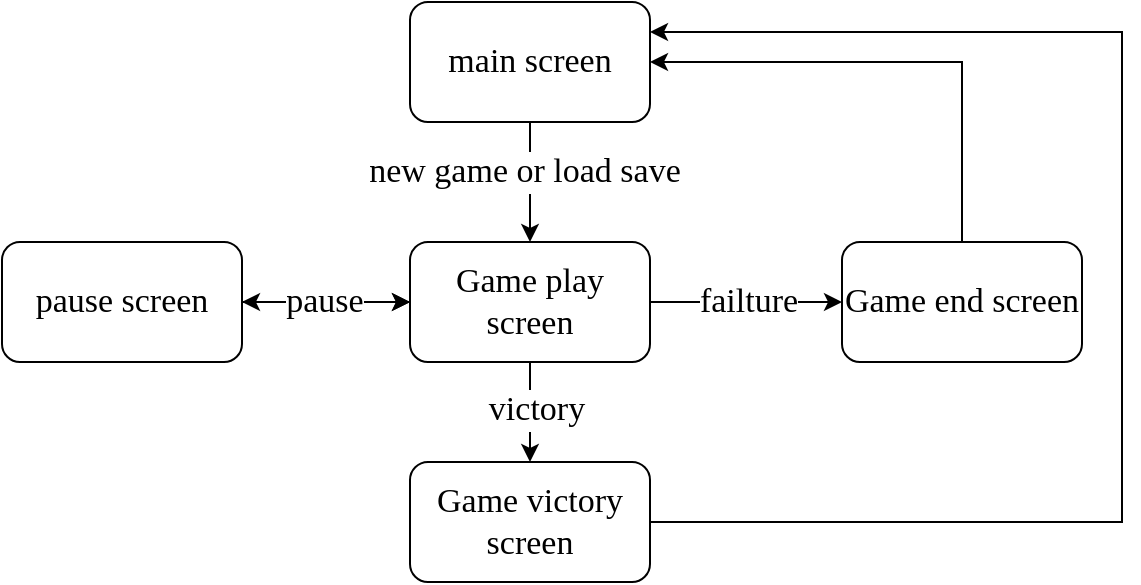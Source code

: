 <mxfile version="22.1.16" type="device">
  <diagram name="第 1 页" id="BisgwHGx5lDDIdVL5ZGD">
    <mxGraphModel dx="1102" dy="810" grid="1" gridSize="10" guides="1" tooltips="1" connect="1" arrows="1" fold="1" page="1" pageScale="1" pageWidth="827" pageHeight="1169" math="0" shadow="0">
      <root>
        <mxCell id="0" />
        <mxCell id="1" parent="0" />
        <mxCell id="AbzLuiVPxmoaMCsTURi3-15" style="edgeStyle=orthogonalEdgeStyle;rounded=0;orthogonalLoop=1;jettySize=auto;html=1;fontFamily=Comic Sans MS;fontSize=17;" edge="1" parent="1" source="AbzLuiVPxmoaMCsTURi3-1" target="AbzLuiVPxmoaMCsTURi3-6">
          <mxGeometry relative="1" as="geometry" />
        </mxCell>
        <mxCell id="AbzLuiVPxmoaMCsTURi3-17" value="new game or load save" style="edgeLabel;html=1;align=center;verticalAlign=middle;resizable=0;points=[];fontFamily=Comic Sans MS;fontSize=17;" vertex="1" connectable="0" parent="AbzLuiVPxmoaMCsTURi3-15">
          <mxGeometry x="-0.178" y="-3" relative="1" as="geometry">
            <mxPoint as="offset" />
          </mxGeometry>
        </mxCell>
        <mxCell id="AbzLuiVPxmoaMCsTURi3-1" value="main screen" style="rounded=1;whiteSpace=wrap;html=1;fontFamily=Comic Sans MS;fontSize=17;" vertex="1" parent="1">
          <mxGeometry x="414" y="140" width="120" height="60" as="geometry" />
        </mxCell>
        <mxCell id="AbzLuiVPxmoaMCsTURi3-22" style="edgeStyle=orthogonalEdgeStyle;rounded=0;orthogonalLoop=1;jettySize=auto;html=1;fontFamily=Comic Sans MS;fontSize=17;" edge="1" parent="1" source="AbzLuiVPxmoaMCsTURi3-2" target="AbzLuiVPxmoaMCsTURi3-6">
          <mxGeometry relative="1" as="geometry" />
        </mxCell>
        <mxCell id="AbzLuiVPxmoaMCsTURi3-23" value="" style="edgeStyle=orthogonalEdgeStyle;rounded=0;orthogonalLoop=1;jettySize=auto;html=1;" edge="1" parent="1" source="AbzLuiVPxmoaMCsTURi3-2" target="AbzLuiVPxmoaMCsTURi3-6">
          <mxGeometry relative="1" as="geometry" />
        </mxCell>
        <mxCell id="AbzLuiVPxmoaMCsTURi3-2" value="pause screen" style="rounded=1;whiteSpace=wrap;html=1;fontFamily=Comic Sans MS;fontSize=17;" vertex="1" parent="1">
          <mxGeometry x="210" y="260" width="120" height="60" as="geometry" />
        </mxCell>
        <mxCell id="AbzLuiVPxmoaMCsTURi3-21" style="edgeStyle=orthogonalEdgeStyle;rounded=0;orthogonalLoop=1;jettySize=auto;html=1;entryX=1;entryY=0.5;entryDx=0;entryDy=0;fontFamily=Comic Sans MS;fontSize=17;" edge="1" parent="1" source="AbzLuiVPxmoaMCsTURi3-3" target="AbzLuiVPxmoaMCsTURi3-1">
          <mxGeometry relative="1" as="geometry">
            <Array as="points">
              <mxPoint x="690" y="170" />
            </Array>
          </mxGeometry>
        </mxCell>
        <mxCell id="AbzLuiVPxmoaMCsTURi3-3" value="Game end screen" style="rounded=1;whiteSpace=wrap;html=1;fontFamily=Comic Sans MS;fontSize=17;" vertex="1" parent="1">
          <mxGeometry x="630" y="260" width="120" height="60" as="geometry" />
        </mxCell>
        <mxCell id="AbzLuiVPxmoaMCsTURi3-24" style="edgeStyle=orthogonalEdgeStyle;rounded=0;orthogonalLoop=1;jettySize=auto;html=1;entryX=1;entryY=0.25;entryDx=0;entryDy=0;" edge="1" parent="1" source="AbzLuiVPxmoaMCsTURi3-4" target="AbzLuiVPxmoaMCsTURi3-1">
          <mxGeometry relative="1" as="geometry">
            <Array as="points">
              <mxPoint x="770" y="400" />
              <mxPoint x="770" y="155" />
            </Array>
          </mxGeometry>
        </mxCell>
        <mxCell id="AbzLuiVPxmoaMCsTURi3-4" value="Game victory screen" style="rounded=1;whiteSpace=wrap;html=1;fontFamily=Comic Sans MS;fontSize=17;" vertex="1" parent="1">
          <mxGeometry x="414" y="370" width="120" height="60" as="geometry" />
        </mxCell>
        <mxCell id="AbzLuiVPxmoaMCsTURi3-9" style="edgeStyle=orthogonalEdgeStyle;rounded=0;orthogonalLoop=1;jettySize=auto;html=1;fontFamily=Comic Sans MS;fontSize=17;" edge="1" parent="1" source="AbzLuiVPxmoaMCsTURi3-6" target="AbzLuiVPxmoaMCsTURi3-3">
          <mxGeometry relative="1" as="geometry" />
        </mxCell>
        <mxCell id="AbzLuiVPxmoaMCsTURi3-19" value="failture" style="edgeLabel;html=1;align=center;verticalAlign=middle;resizable=0;points=[];fontFamily=Comic Sans MS;fontSize=17;" vertex="1" connectable="0" parent="AbzLuiVPxmoaMCsTURi3-9">
          <mxGeometry x="0.014" y="-4" relative="1" as="geometry">
            <mxPoint y="-4" as="offset" />
          </mxGeometry>
        </mxCell>
        <mxCell id="AbzLuiVPxmoaMCsTURi3-10" style="edgeStyle=orthogonalEdgeStyle;rounded=0;orthogonalLoop=1;jettySize=auto;html=1;fontFamily=Comic Sans MS;fontSize=17;" edge="1" parent="1" source="AbzLuiVPxmoaMCsTURi3-6" target="AbzLuiVPxmoaMCsTURi3-4">
          <mxGeometry relative="1" as="geometry" />
        </mxCell>
        <mxCell id="AbzLuiVPxmoaMCsTURi3-18" value="victory" style="edgeLabel;html=1;align=center;verticalAlign=middle;resizable=0;points=[];fontFamily=Comic Sans MS;fontSize=17;" vertex="1" connectable="0" parent="AbzLuiVPxmoaMCsTURi3-10">
          <mxGeometry x="-0.053" y="3" relative="1" as="geometry">
            <mxPoint as="offset" />
          </mxGeometry>
        </mxCell>
        <mxCell id="AbzLuiVPxmoaMCsTURi3-11" style="edgeStyle=orthogonalEdgeStyle;rounded=0;orthogonalLoop=1;jettySize=auto;html=1;curved=0;fontFamily=Comic Sans MS;fontSize=17;" edge="1" parent="1" source="AbzLuiVPxmoaMCsTURi3-6" target="AbzLuiVPxmoaMCsTURi3-2">
          <mxGeometry relative="1" as="geometry" />
        </mxCell>
        <mxCell id="AbzLuiVPxmoaMCsTURi3-16" value="pause" style="edgeLabel;html=1;align=center;verticalAlign=middle;resizable=0;points=[];fontFamily=Comic Sans MS;fontSize=17;" vertex="1" connectable="0" parent="AbzLuiVPxmoaMCsTURi3-11">
          <mxGeometry x="-0.153" y="-1" relative="1" as="geometry">
            <mxPoint x="-8" y="1" as="offset" />
          </mxGeometry>
        </mxCell>
        <mxCell id="AbzLuiVPxmoaMCsTURi3-6" value="Game play screen" style="rounded=1;whiteSpace=wrap;html=1;fontFamily=Comic Sans MS;fontSize=17;" vertex="1" parent="1">
          <mxGeometry x="414" y="260" width="120" height="60" as="geometry" />
        </mxCell>
      </root>
    </mxGraphModel>
  </diagram>
</mxfile>

